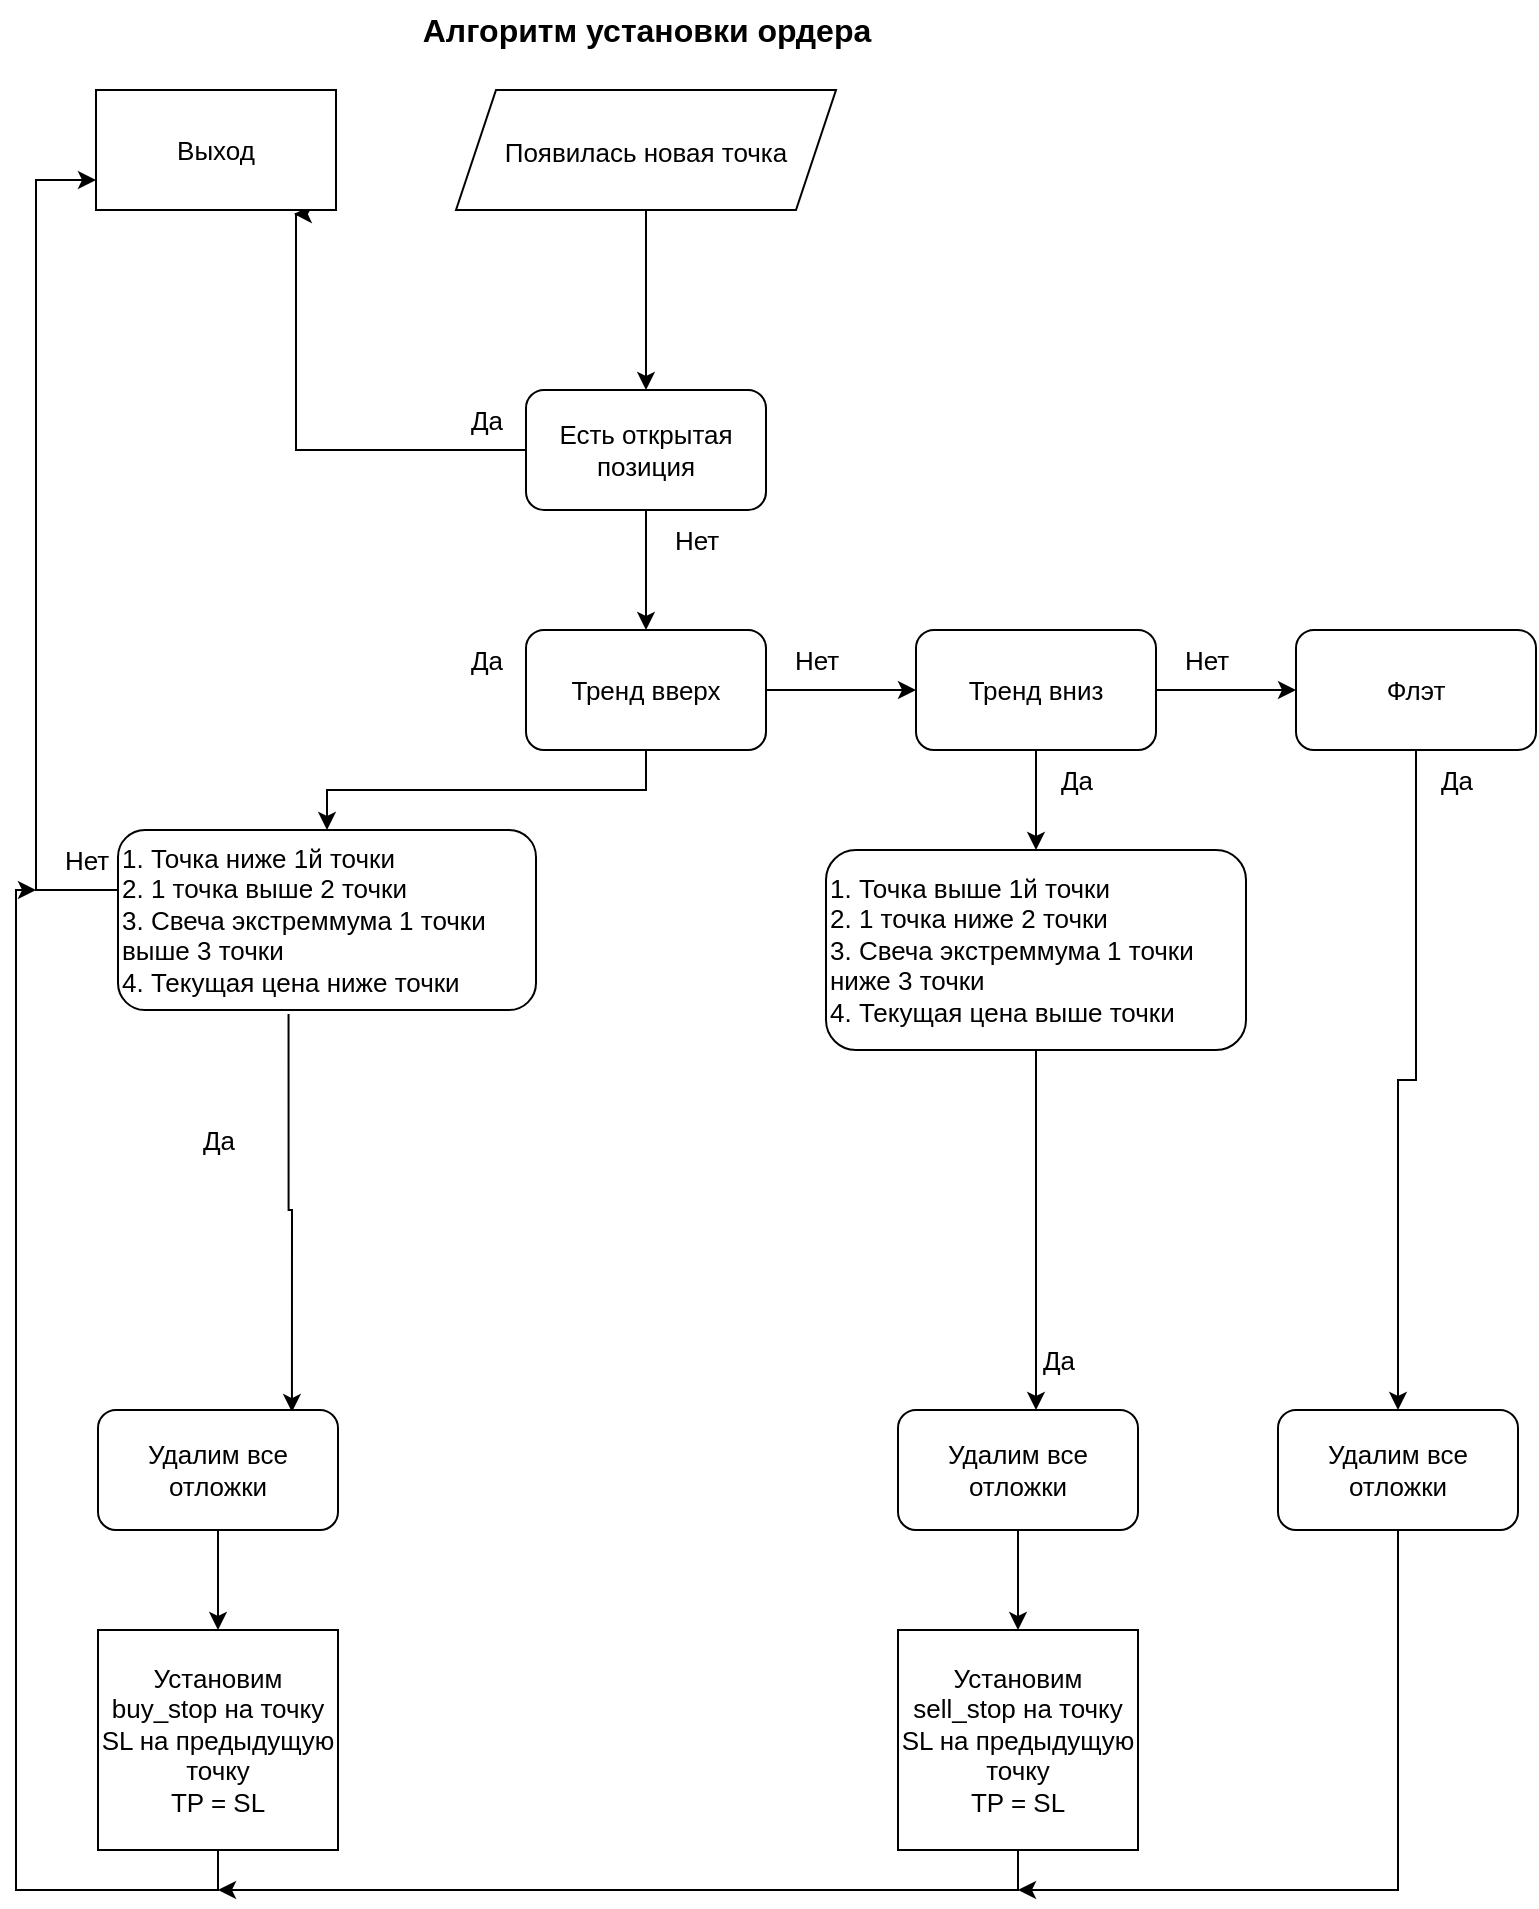 <mxfile version="20.3.0" type="device"><diagram id="J9iq9fuHtgOFlGYuTdjQ" name="Page-1"><mxGraphModel dx="1422" dy="905" grid="1" gridSize="10" guides="1" tooltips="1" connect="1" arrows="1" fold="1" page="1" pageScale="1" pageWidth="1169" pageHeight="1654" math="0" shadow="0"><root><mxCell id="0"/><mxCell id="1" parent="0"/><mxCell id="LjvWKgR-yTLlzW9jY6tI-1" value="Алгоритм установки ордера" style="text;html=1;align=center;verticalAlign=middle;resizable=0;points=[];autosize=1;strokeColor=none;fillColor=none;fontSize=16;fontStyle=1" parent="1" vertex="1"><mxGeometry x="460" y="15" width="250" height="30" as="geometry"/></mxCell><mxCell id="LjvWKgR-yTLlzW9jY6tI-4" style="edgeStyle=orthogonalEdgeStyle;rounded=0;orthogonalLoop=1;jettySize=auto;html=1;entryX=0.5;entryY=0;entryDx=0;entryDy=0;fontSize=13;" parent="1" source="LjvWKgR-yTLlzW9jY6tI-2" target="LjvWKgR-yTLlzW9jY6tI-3" edge="1"><mxGeometry relative="1" as="geometry"/></mxCell><mxCell id="LjvWKgR-yTLlzW9jY6tI-2" value="&lt;font style=&quot;font-size: 13px;&quot;&gt;Появилась новая точка&lt;/font&gt;" style="shape=parallelogram;perimeter=parallelogramPerimeter;whiteSpace=wrap;html=1;fixedSize=1;fontSize=16;" parent="1" vertex="1"><mxGeometry x="490" y="60" width="190" height="60" as="geometry"/></mxCell><mxCell id="LjvWKgR-yTLlzW9jY6tI-6" value="" style="edgeStyle=orthogonalEdgeStyle;rounded=0;orthogonalLoop=1;jettySize=auto;html=1;fontSize=13;entryX=0.825;entryY=1.033;entryDx=0;entryDy=0;entryPerimeter=0;" parent="1" source="LjvWKgR-yTLlzW9jY6tI-3" target="LjvWKgR-yTLlzW9jY6tI-7" edge="1"><mxGeometry relative="1" as="geometry"><mxPoint x="445" y="240" as="targetPoint"/><Array as="points"><mxPoint x="410" y="240"/></Array></mxGeometry></mxCell><mxCell id="LjvWKgR-yTLlzW9jY6tI-10" style="edgeStyle=orthogonalEdgeStyle;rounded=0;orthogonalLoop=1;jettySize=auto;html=1;entryX=0.5;entryY=0;entryDx=0;entryDy=0;fontSize=13;" parent="1" source="LjvWKgR-yTLlzW9jY6tI-3" target="LjvWKgR-yTLlzW9jY6tI-9" edge="1"><mxGeometry relative="1" as="geometry"/></mxCell><mxCell id="LjvWKgR-yTLlzW9jY6tI-3" value="Есть открытая позиция" style="rounded=1;whiteSpace=wrap;html=1;fontSize=13;" parent="1" vertex="1"><mxGeometry x="525" y="210" width="120" height="60" as="geometry"/></mxCell><mxCell id="LjvWKgR-yTLlzW9jY6tI-7" value="Выход" style="rounded=0;whiteSpace=wrap;html=1;fontSize=13;" parent="1" vertex="1"><mxGeometry x="310" y="60" width="120" height="60" as="geometry"/></mxCell><mxCell id="LjvWKgR-yTLlzW9jY6tI-8" value="Да" style="text;html=1;align=center;verticalAlign=middle;resizable=0;points=[];autosize=1;strokeColor=none;fillColor=none;fontSize=13;" parent="1" vertex="1"><mxGeometry x="485" y="210" width="40" height="30" as="geometry"/></mxCell><mxCell id="LjvWKgR-yTLlzW9jY6tI-12" style="edgeStyle=orthogonalEdgeStyle;rounded=0;orthogonalLoop=1;jettySize=auto;html=1;entryX=0.5;entryY=0;entryDx=0;entryDy=0;fontSize=13;" parent="1" source="LjvWKgR-yTLlzW9jY6tI-9" target="LjvWKgR-yTLlzW9jY6tI-11" edge="1"><mxGeometry relative="1" as="geometry"/></mxCell><mxCell id="LjvWKgR-yTLlzW9jY6tI-29" style="edgeStyle=orthogonalEdgeStyle;rounded=0;orthogonalLoop=1;jettySize=auto;html=1;entryX=0;entryY=0.5;entryDx=0;entryDy=0;fontSize=13;" parent="1" source="LjvWKgR-yTLlzW9jY6tI-9" target="LjvWKgR-yTLlzW9jY6tI-19" edge="1"><mxGeometry relative="1" as="geometry"/></mxCell><mxCell id="LjvWKgR-yTLlzW9jY6tI-9" value="Тренд вверх" style="rounded=1;whiteSpace=wrap;html=1;fontSize=13;" parent="1" vertex="1"><mxGeometry x="525" y="330" width="120" height="60" as="geometry"/></mxCell><mxCell id="LjvWKgR-yTLlzW9jY6tI-18" style="edgeStyle=orthogonalEdgeStyle;rounded=0;orthogonalLoop=1;jettySize=auto;html=1;fontSize=13;exitX=0.408;exitY=1.022;exitDx=0;exitDy=0;exitPerimeter=0;entryX=0.808;entryY=0.017;entryDx=0;entryDy=0;entryPerimeter=0;" parent="1" source="LjvWKgR-yTLlzW9jY6tI-11" target="LjvWKgR-yTLlzW9jY6tI-17" edge="1"><mxGeometry relative="1" as="geometry"><mxPoint x="371" y="650" as="sourcePoint"/><mxPoint x="406" y="710" as="targetPoint"/></mxGeometry></mxCell><mxCell id="LjvWKgR-yTLlzW9jY6tI-22" style="edgeStyle=orthogonalEdgeStyle;rounded=0;orthogonalLoop=1;jettySize=auto;html=1;entryX=0;entryY=0.75;entryDx=0;entryDy=0;fontSize=13;" parent="1" source="LjvWKgR-yTLlzW9jY6tI-11" target="LjvWKgR-yTLlzW9jY6tI-7" edge="1"><mxGeometry relative="1" as="geometry"><Array as="points"><mxPoint x="280" y="460"/><mxPoint x="280" y="105"/></Array></mxGeometry></mxCell><mxCell id="LjvWKgR-yTLlzW9jY6tI-11" value="1. Точка ниже 1й точки&lt;br&gt;2. 1 точка выше 2 точки&lt;br&gt;3. Свеча экстреммума 1 точки выше 3 точки&lt;br&gt;4. Текущая цена ниже точки" style="rounded=1;whiteSpace=wrap;html=1;fontSize=13;align=left;" parent="1" vertex="1"><mxGeometry x="321" y="430" width="209" height="90" as="geometry"/></mxCell><mxCell id="LjvWKgR-yTLlzW9jY6tI-15" value="Да" style="text;html=1;align=center;verticalAlign=middle;resizable=0;points=[];autosize=1;strokeColor=none;fillColor=none;fontSize=13;" parent="1" vertex="1"><mxGeometry x="485" y="330" width="40" height="30" as="geometry"/></mxCell><mxCell id="LjvWKgR-yTLlzW9jY6tI-26" style="edgeStyle=orthogonalEdgeStyle;rounded=0;orthogonalLoop=1;jettySize=auto;html=1;entryX=0.5;entryY=0;entryDx=0;entryDy=0;fontSize=13;" parent="1" source="LjvWKgR-yTLlzW9jY6tI-17" target="LjvWKgR-yTLlzW9jY6tI-25" edge="1"><mxGeometry relative="1" as="geometry"/></mxCell><mxCell id="LjvWKgR-yTLlzW9jY6tI-17" value="Удалим все отложки" style="rounded=1;whiteSpace=wrap;html=1;fontSize=13;" parent="1" vertex="1"><mxGeometry x="311" y="720" width="120" height="60" as="geometry"/></mxCell><mxCell id="LjvWKgR-yTLlzW9jY6tI-37" style="edgeStyle=orthogonalEdgeStyle;rounded=0;orthogonalLoop=1;jettySize=auto;html=1;entryX=0.5;entryY=0;entryDx=0;entryDy=0;fontSize=13;" parent="1" source="LjvWKgR-yTLlzW9jY6tI-19" target="LjvWKgR-yTLlzW9jY6tI-32" edge="1"><mxGeometry relative="1" as="geometry"/></mxCell><mxCell id="LjvWKgR-yTLlzW9jY6tI-42" style="edgeStyle=orthogonalEdgeStyle;rounded=0;orthogonalLoop=1;jettySize=auto;html=1;entryX=0;entryY=0.5;entryDx=0;entryDy=0;fontSize=13;" parent="1" source="LjvWKgR-yTLlzW9jY6tI-19" target="LjvWKgR-yTLlzW9jY6tI-41" edge="1"><mxGeometry relative="1" as="geometry"/></mxCell><mxCell id="LjvWKgR-yTLlzW9jY6tI-19" value="Тренд вниз" style="rounded=1;whiteSpace=wrap;html=1;fontSize=13;" parent="1" vertex="1"><mxGeometry x="720" y="330" width="120" height="60" as="geometry"/></mxCell><mxCell id="LjvWKgR-yTLlzW9jY6tI-20" value="Да" style="text;html=1;align=center;verticalAlign=middle;resizable=0;points=[];autosize=1;strokeColor=none;fillColor=none;fontSize=13;" parent="1" vertex="1"><mxGeometry x="351" y="570" width="40" height="30" as="geometry"/></mxCell><mxCell id="LjvWKgR-yTLlzW9jY6tI-23" value="Нет" style="text;html=1;align=center;verticalAlign=middle;resizable=0;points=[];autosize=1;strokeColor=none;fillColor=none;fontSize=13;" parent="1" vertex="1"><mxGeometry x="280" y="430" width="50" height="30" as="geometry"/></mxCell><mxCell id="LjvWKgR-yTLlzW9jY6tI-28" style="edgeStyle=orthogonalEdgeStyle;rounded=0;orthogonalLoop=1;jettySize=auto;html=1;fontSize=13;" parent="1" source="LjvWKgR-yTLlzW9jY6tI-25" edge="1"><mxGeometry relative="1" as="geometry"><Array as="points"><mxPoint x="371" y="960"/><mxPoint x="270" y="960"/></Array><mxPoint x="280" y="460" as="targetPoint"/></mxGeometry></mxCell><mxCell id="LjvWKgR-yTLlzW9jY6tI-25" value="Установим buy_stop на точку&lt;br&gt;SL на предыдущую точку&lt;br&gt;TP = SL" style="rounded=0;whiteSpace=wrap;html=1;fontSize=13;" parent="1" vertex="1"><mxGeometry x="311" y="830" width="120" height="110" as="geometry"/></mxCell><mxCell id="LjvWKgR-yTLlzW9jY6tI-30" value="Нет" style="text;html=1;align=center;verticalAlign=middle;resizable=0;points=[];autosize=1;strokeColor=none;fillColor=none;fontSize=13;" parent="1" vertex="1"><mxGeometry x="585" y="270" width="50" height="30" as="geometry"/></mxCell><mxCell id="tMA9o6ygd3o_XItZSX0E-2" style="edgeStyle=orthogonalEdgeStyle;rounded=0;orthogonalLoop=1;jettySize=auto;html=1;" edge="1" parent="1" source="LjvWKgR-yTLlzW9jY6tI-32"><mxGeometry relative="1" as="geometry"><mxPoint x="780" y="720" as="targetPoint"/></mxGeometry></mxCell><mxCell id="LjvWKgR-yTLlzW9jY6tI-32" value="1. Точка выше 1й точки&lt;br&gt;2. 1 точка ниже 2 точки&lt;br&gt;3. Свеча экстреммума 1 точки ниже 3 точки&lt;br&gt;4. Текущая цена выше точки" style="rounded=1;whiteSpace=wrap;html=1;fontSize=13;align=left;" parent="1" vertex="1"><mxGeometry x="675" y="440" width="210" height="100" as="geometry"/></mxCell><mxCell id="LjvWKgR-yTLlzW9jY6tI-33" style="edgeStyle=orthogonalEdgeStyle;rounded=0;orthogonalLoop=1;jettySize=auto;html=1;entryX=0.5;entryY=0;entryDx=0;entryDy=0;fontSize=13;" parent="1" source="LjvWKgR-yTLlzW9jY6tI-34" target="LjvWKgR-yTLlzW9jY6tI-36" edge="1"><mxGeometry relative="1" as="geometry"/></mxCell><mxCell id="LjvWKgR-yTLlzW9jY6tI-34" value="Удалим все отложки" style="rounded=1;whiteSpace=wrap;html=1;fontSize=13;" parent="1" vertex="1"><mxGeometry x="711" y="720" width="120" height="60" as="geometry"/></mxCell><mxCell id="LjvWKgR-yTLlzW9jY6tI-35" value="Да" style="text;html=1;align=center;verticalAlign=middle;resizable=0;points=[];autosize=1;strokeColor=none;fillColor=none;fontSize=13;" parent="1" vertex="1"><mxGeometry x="771" y="680" width="40" height="30" as="geometry"/></mxCell><mxCell id="LjvWKgR-yTLlzW9jY6tI-40" style="edgeStyle=orthogonalEdgeStyle;rounded=0;orthogonalLoop=1;jettySize=auto;html=1;fontSize=13;exitX=0.5;exitY=1;exitDx=0;exitDy=0;" parent="1" source="LjvWKgR-yTLlzW9jY6tI-36" edge="1"><mxGeometry relative="1" as="geometry"><mxPoint x="371" y="960" as="targetPoint"/><Array as="points"><mxPoint x="771" y="960"/></Array></mxGeometry></mxCell><mxCell id="LjvWKgR-yTLlzW9jY6tI-36" value="Установим sell_stop на точку&lt;br&gt;SL на предыдущую точку&lt;br&gt;TP = SL" style="rounded=0;whiteSpace=wrap;html=1;fontSize=13;" parent="1" vertex="1"><mxGeometry x="711" y="830" width="120" height="110" as="geometry"/></mxCell><mxCell id="LjvWKgR-yTLlzW9jY6tI-38" value="Да" style="text;html=1;align=center;verticalAlign=middle;resizable=0;points=[];autosize=1;strokeColor=none;fillColor=none;fontSize=13;" parent="1" vertex="1"><mxGeometry x="780" y="390" width="40" height="30" as="geometry"/></mxCell><mxCell id="LjvWKgR-yTLlzW9jY6tI-39" value="Нет" style="text;html=1;align=center;verticalAlign=middle;resizable=0;points=[];autosize=1;strokeColor=none;fillColor=none;fontSize=13;" parent="1" vertex="1"><mxGeometry x="645" y="330" width="50" height="30" as="geometry"/></mxCell><mxCell id="LjvWKgR-yTLlzW9jY6tI-44" style="edgeStyle=orthogonalEdgeStyle;rounded=0;orthogonalLoop=1;jettySize=auto;html=1;entryX=0.5;entryY=0;entryDx=0;entryDy=0;fontSize=13;" parent="1" source="LjvWKgR-yTLlzW9jY6tI-41" target="LjvWKgR-yTLlzW9jY6tI-43" edge="1"><mxGeometry relative="1" as="geometry"/></mxCell><mxCell id="LjvWKgR-yTLlzW9jY6tI-41" value="Флэт" style="rounded=1;whiteSpace=wrap;html=1;fontSize=13;" parent="1" vertex="1"><mxGeometry x="910" y="330" width="120" height="60" as="geometry"/></mxCell><mxCell id="LjvWKgR-yTLlzW9jY6tI-45" style="edgeStyle=orthogonalEdgeStyle;rounded=0;orthogonalLoop=1;jettySize=auto;html=1;fontSize=13;" parent="1" source="LjvWKgR-yTLlzW9jY6tI-43" edge="1"><mxGeometry relative="1" as="geometry"><mxPoint x="771" y="960" as="targetPoint"/><Array as="points"><mxPoint x="961" y="960"/></Array></mxGeometry></mxCell><mxCell id="LjvWKgR-yTLlzW9jY6tI-43" value="Удалим все отложки" style="rounded=1;whiteSpace=wrap;html=1;fontSize=13;" parent="1" vertex="1"><mxGeometry x="901" y="720" width="120" height="60" as="geometry"/></mxCell><mxCell id="LjvWKgR-yTLlzW9jY6tI-46" value="Нет" style="text;html=1;align=center;verticalAlign=middle;resizable=0;points=[];autosize=1;strokeColor=none;fillColor=none;fontSize=13;" parent="1" vertex="1"><mxGeometry x="840" y="330" width="50" height="30" as="geometry"/></mxCell><mxCell id="LjvWKgR-yTLlzW9jY6tI-47" value="Да" style="text;html=1;align=center;verticalAlign=middle;resizable=0;points=[];autosize=1;strokeColor=none;fillColor=none;fontSize=13;" parent="1" vertex="1"><mxGeometry x="970" y="390" width="40" height="30" as="geometry"/></mxCell></root></mxGraphModel></diagram></mxfile>